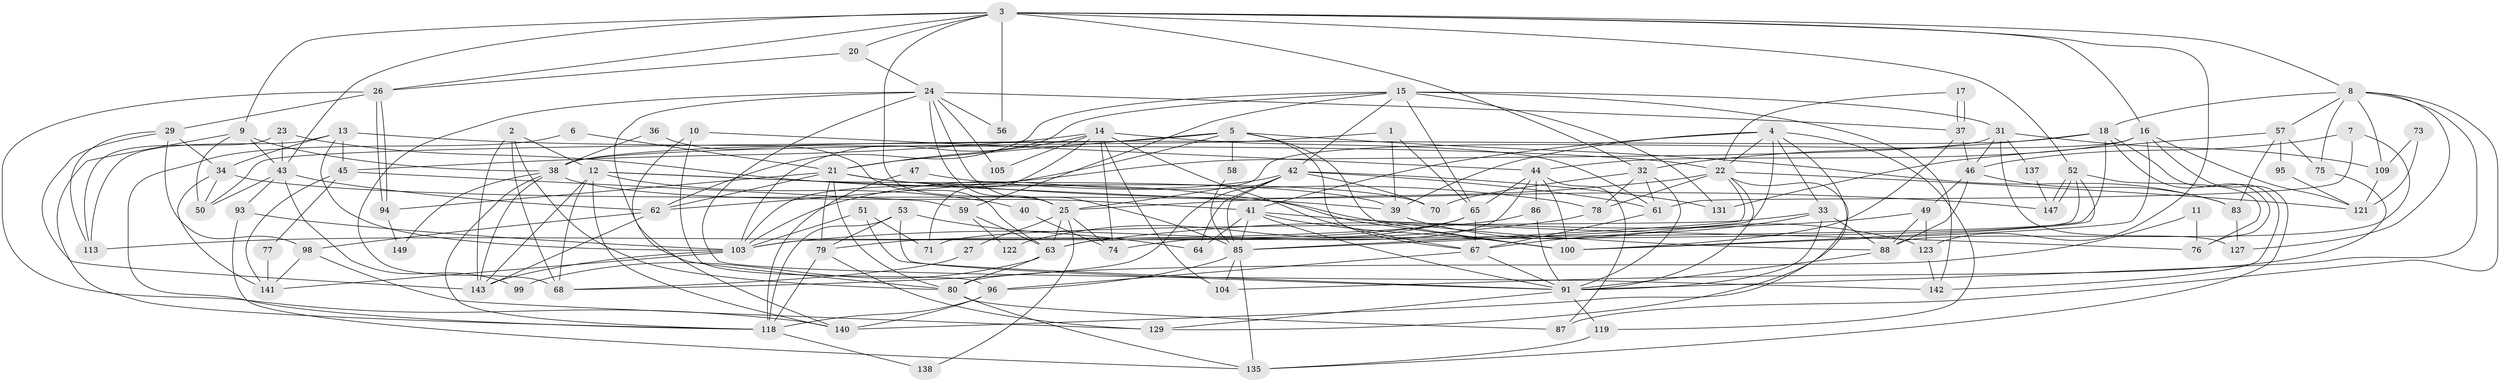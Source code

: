 // original degree distribution, {2: 0.174496644295302, 4: 0.2751677852348993, 9: 0.013422818791946308, 5: 0.18120805369127516, 3: 0.21476510067114093, 6: 0.10738255033557047, 7: 0.03355704697986577}
// Generated by graph-tools (version 1.1) at 2025/11/02/27/25 16:11:21]
// undirected, 104 vertices, 251 edges
graph export_dot {
graph [start="1"]
  node [color=gray90,style=filled];
  1 [super="+133"];
  2;
  3 [super="+146"];
  4 [super="+144"];
  5 [super="+139"];
  6;
  7;
  8 [super="+35"];
  9 [super="+28"];
  10;
  11;
  12 [super="+111"];
  13 [super="+72"];
  14 [super="+19"];
  15 [super="+120"];
  16 [super="+54"];
  17;
  18 [super="+108"];
  20;
  21 [super="+114"];
  22 [super="+117"];
  23;
  24 [super="+82"];
  25 [super="+115"];
  26;
  27;
  29 [super="+30"];
  31 [super="+66"];
  32 [super="+48"];
  33 [super="+90"];
  34 [super="+124"];
  36;
  37;
  38 [super="+130"];
  39;
  40;
  41 [super="+60"];
  42 [super="+55"];
  43 [super="+97"];
  44 [super="+136"];
  45 [super="+81"];
  46 [super="+145"];
  47;
  49;
  50;
  51 [super="+116"];
  52;
  53;
  56;
  57 [super="+92"];
  58;
  59;
  61;
  62 [super="+126"];
  63 [super="+69"];
  64;
  65;
  67 [super="+148"];
  68 [super="+89"];
  70;
  71;
  73;
  74;
  75;
  76;
  77;
  78;
  79 [super="+107"];
  80 [super="+84"];
  83;
  85 [super="+101"];
  86;
  87 [super="+125"];
  88 [super="+102"];
  91 [super="+112"];
  93;
  94;
  95;
  96 [super="+106"];
  98;
  99;
  100;
  103 [super="+110"];
  104;
  105;
  109 [super="+134"];
  113;
  118 [super="+132"];
  119;
  121;
  122;
  123 [super="+128"];
  127;
  129;
  131;
  135;
  137;
  138;
  140;
  141;
  142;
  143;
  147;
  149;
  1 -- 39;
  1 -- 65;
  1 -- 38;
  2 -- 12;
  2 -- 143;
  2 -- 80;
  2 -- 68;
  3 -- 20;
  3 -- 9;
  3 -- 25;
  3 -- 26;
  3 -- 56;
  3 -- 123;
  3 -- 16;
  3 -- 32;
  3 -- 8;
  3 -- 52;
  3 -- 43;
  4 -- 41;
  4 -- 85;
  4 -- 39;
  4 -- 119;
  4 -- 140;
  4 -- 22;
  4 -- 33;
  5 -- 50;
  5 -- 83;
  5 -- 100;
  5 -- 21;
  5 -- 103;
  5 -- 58;
  5 -- 67;
  6 -- 118;
  6 -- 21;
  7 -- 61;
  7 -- 88;
  7 -- 46;
  8 -- 18;
  8 -- 109;
  8 -- 127;
  8 -- 75;
  8 -- 57;
  8 -- 91;
  8 -- 87;
  9 -- 38;
  9 -- 50;
  9 -- 118;
  9 -- 43;
  10 -- 140;
  10 -- 96;
  10 -- 44;
  11 -- 76;
  11 -- 80;
  12 -- 140;
  12 -- 39;
  12 -- 88;
  12 -- 40;
  12 -- 143;
  12 -- 68;
  13 -- 45;
  13 -- 22;
  13 -- 113;
  13 -- 34;
  13 -- 103;
  14 -- 21;
  14 -- 45;
  14 -- 67;
  14 -- 104;
  14 -- 71;
  14 -- 105;
  14 -- 74;
  14 -- 61;
  15 -- 31;
  15 -- 62;
  15 -- 65;
  15 -- 142;
  15 -- 131;
  15 -- 103;
  15 -- 42;
  15 -- 59;
  16 -- 100;
  16 -- 121;
  16 -- 135;
  16 -- 25;
  16 -- 44;
  17 -- 37;
  17 -- 37;
  17 -- 22;
  18 -- 38;
  18 -- 142;
  18 -- 32;
  18 -- 76;
  18 -- 63;
  20 -- 26;
  20 -- 24;
  21 -- 80;
  21 -- 147;
  21 -- 70;
  21 -- 62;
  21 -- 94;
  21 -- 79;
  22 -- 78;
  22 -- 121;
  22 -- 129;
  22 -- 85;
  22 -- 25;
  22 -- 91;
  23 -- 43;
  23 -- 100;
  23 -- 113;
  24 -- 25;
  24 -- 56;
  24 -- 105;
  24 -- 80;
  24 -- 68;
  24 -- 37;
  24 -- 85;
  24 -- 142;
  25 -- 63;
  25 -- 74;
  25 -- 138;
  25 -- 27;
  26 -- 94;
  26 -- 94;
  26 -- 140;
  26 -- 29;
  27 -- 68;
  29 -- 113;
  29 -- 98;
  29 -- 143;
  29 -- 34;
  31 -- 137;
  31 -- 109;
  31 -- 127;
  31 -- 62;
  31 -- 46;
  32 -- 70;
  32 -- 61;
  32 -- 78;
  32 -- 91;
  33 -- 67;
  33 -- 71;
  33 -- 88;
  33 -- 91;
  34 -- 50;
  34 -- 141;
  34 -- 39;
  36 -- 63;
  36 -- 38;
  37 -- 100;
  37 -- 46;
  38 -- 149;
  38 -- 118;
  38 -- 41;
  38 -- 143;
  39 -- 123;
  40 -- 74;
  41 -- 76;
  41 -- 64;
  41 -- 100;
  41 -- 91;
  41 -- 85;
  42 -- 61;
  42 -- 70;
  42 -- 103;
  42 -- 64;
  42 -- 131;
  42 -- 85;
  42 -- 68;
  43 -- 93;
  43 -- 50;
  43 -- 99;
  43 -- 62;
  44 -- 86;
  44 -- 74;
  44 -- 87;
  44 -- 100;
  44 -- 65;
  45 -- 77;
  45 -- 59;
  45 -- 141;
  46 -- 88;
  46 -- 49;
  46 -- 83;
  47 -- 78;
  47 -- 118;
  49 -- 63;
  49 -- 88;
  49 -- 123;
  51 -- 71;
  51 -- 103;
  51 -- 91;
  52 -- 147;
  52 -- 147;
  52 -- 76;
  52 -- 100;
  52 -- 103;
  53 -- 64;
  53 -- 118;
  53 -- 91;
  53 -- 79;
  57 -- 131;
  57 -- 75;
  57 -- 83;
  57 -- 95;
  58 -- 85;
  59 -- 63;
  59 -- 122;
  61 -- 67;
  62 -- 143;
  62 -- 98;
  63 -- 99;
  63 -- 80;
  65 -- 67;
  65 -- 79;
  65 -- 122;
  67 -- 96;
  67 -- 91;
  73 -- 121;
  73 -- 109;
  75 -- 104;
  77 -- 141;
  78 -- 103;
  79 -- 129;
  79 -- 118;
  80 -- 135;
  80 -- 87;
  83 -- 127;
  85 -- 96;
  85 -- 135;
  85 -- 104;
  86 -- 91;
  86 -- 113;
  88 -- 91;
  91 -- 129;
  91 -- 119;
  93 -- 103;
  93 -- 135;
  94 -- 149;
  95 -- 121;
  96 -- 140;
  96 -- 118;
  98 -- 141;
  98 -- 129;
  103 -- 143;
  103 -- 141;
  109 -- 121;
  118 -- 138;
  119 -- 135;
  123 -- 142;
  137 -- 147;
}
